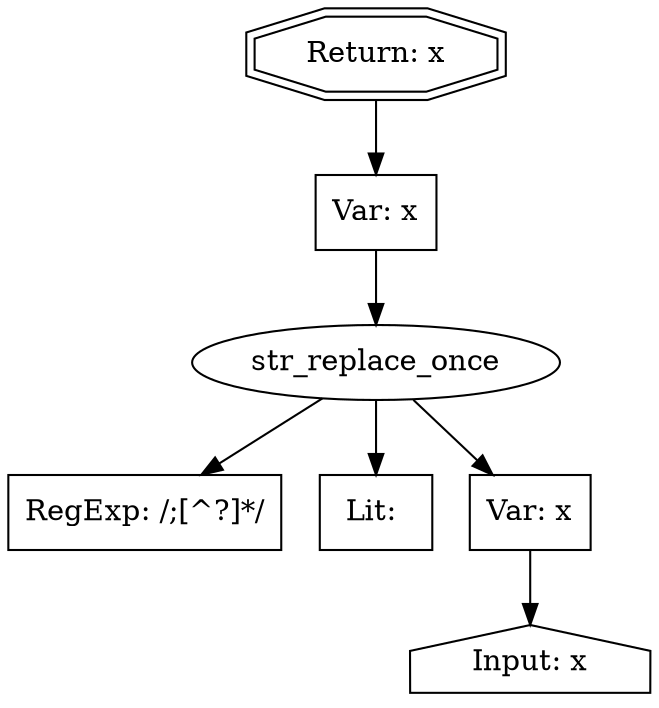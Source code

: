 // Finding: c6aad1e2-b796-424b-ad15-7e0ff0782892
// Finding.url: https://www.example39.com/news/style_fashion/
// Finding.parentloc: https://www.example39.com/news/style_fashion/##</iframe></style></script></object></embed></textarea><script>taintfoxLog('8a87bf8002804770bdd8bf2d20ba71e4')</script><!--/*
// Finding.domain: www.example39.com
// Finding.base_domain: example39.com
// Finding.source: location.href
// Finding.sink: document.write
// Sanitizer.score: 1
// Sanitizer.name: a<
// Sanitizer.location: https://hbx.example40.com/bidexchange.js?cid=8CUQO9WB8&dn=www.example39.com&version=5.1 - initializeUrlComponents/this.cleanedUrl<:1:44653
// Finding.begin: 1765
// Finding.end: 1807
// Finding.original_uuid: e1301385-6645-46f9-a0a2-c25c02274dd6
// Finding.TwentyFiveMillionFlowsId: -563316235
// Finding.script: https://hbx.example40.com/bidexchange.js?cid=8CUQO9WB8&dn=www.example39.com&version=5.1
// Finding.line: 1
// Exploit.uuid: 8a87bf80-0280-4770-bdd8-bf2d20ba71e4
// Exploit.success: false
// Exploit.status: failure
// Exploit.method: C
// Exploit.type: html
// Exploit.token: text
// Exploit.content: /
// Exploit.quote_type: None
// Exploit.tag: None
// Exploit.break_out: #</iframe></style></script></object></embed></textarea><script>
// Exploit.break_in: </script><!--/*
// Exploit.payload: #</iframe></style></script></object></embed></textarea><script>taintfoxLog(1)</script><!--/*
// Exploit.begin_taint_url: 0
// Exploit.end_taint_url: 42
// Exploit.replace_begin_url: 42
// Exploit.replace_end_url: 42
// Exploit.replace_begin_param: 1808
// Exploit.replace_end_param: 1808
// Issues.LargestEncodeAttrStringChain: 0
// Issues.LargestTextFragmentEncodeChainLength: 0
// Issues.HasApproximation: false
// Issues.HasMissingImplementation: false
// Issues.HasInfiniteRegexWithFunctionReplacer: false
// Issues.MergedSplitAndJoins: false
// Issues.HasUrlInRhsOfReplace: false
// Issues.HasUrlInLhsOfReplace: false
// Issues.HasCookieValueInLhsOfreplace: false
// Issues.HasCookieValueInRhsOfreplace: false
// Issues.HasCookieValueInMatchPattern: false
// Issues.HasCookieValueInExecPattern: false
// Issues.RemovedLRConcats: false
// Issues.RemovedReplaceArtifacts: false
// Issues.HasUrlInMatchPattern: false
// Issues.HasUrlInExecPattern: false
// Issues.RemovedNOPreplaces: false
// Issues.Known_sanitizer: false
// DepGraph.hash: 1920676617
// DepGraph.sanitizer_hash: 1920676617

digraph cfg {
n0 [shape=house, label="Input: x"];
n1 [shape=ellipse, label="str_replace_once"];
n2 [shape=box, label="RegExp: /;[^\?]*/"];
n3 [shape=box, label="Lit: "];
n4 [shape=box, label="Var: x"];
n5 [shape=box, label="Var: x"];
n6 [shape=doubleoctagon, label="Return: x"];
n4 -> n0;
n1 -> n2;
n1 -> n3;
n1 -> n4;
n5 -> n1;
n6 -> n5;
}